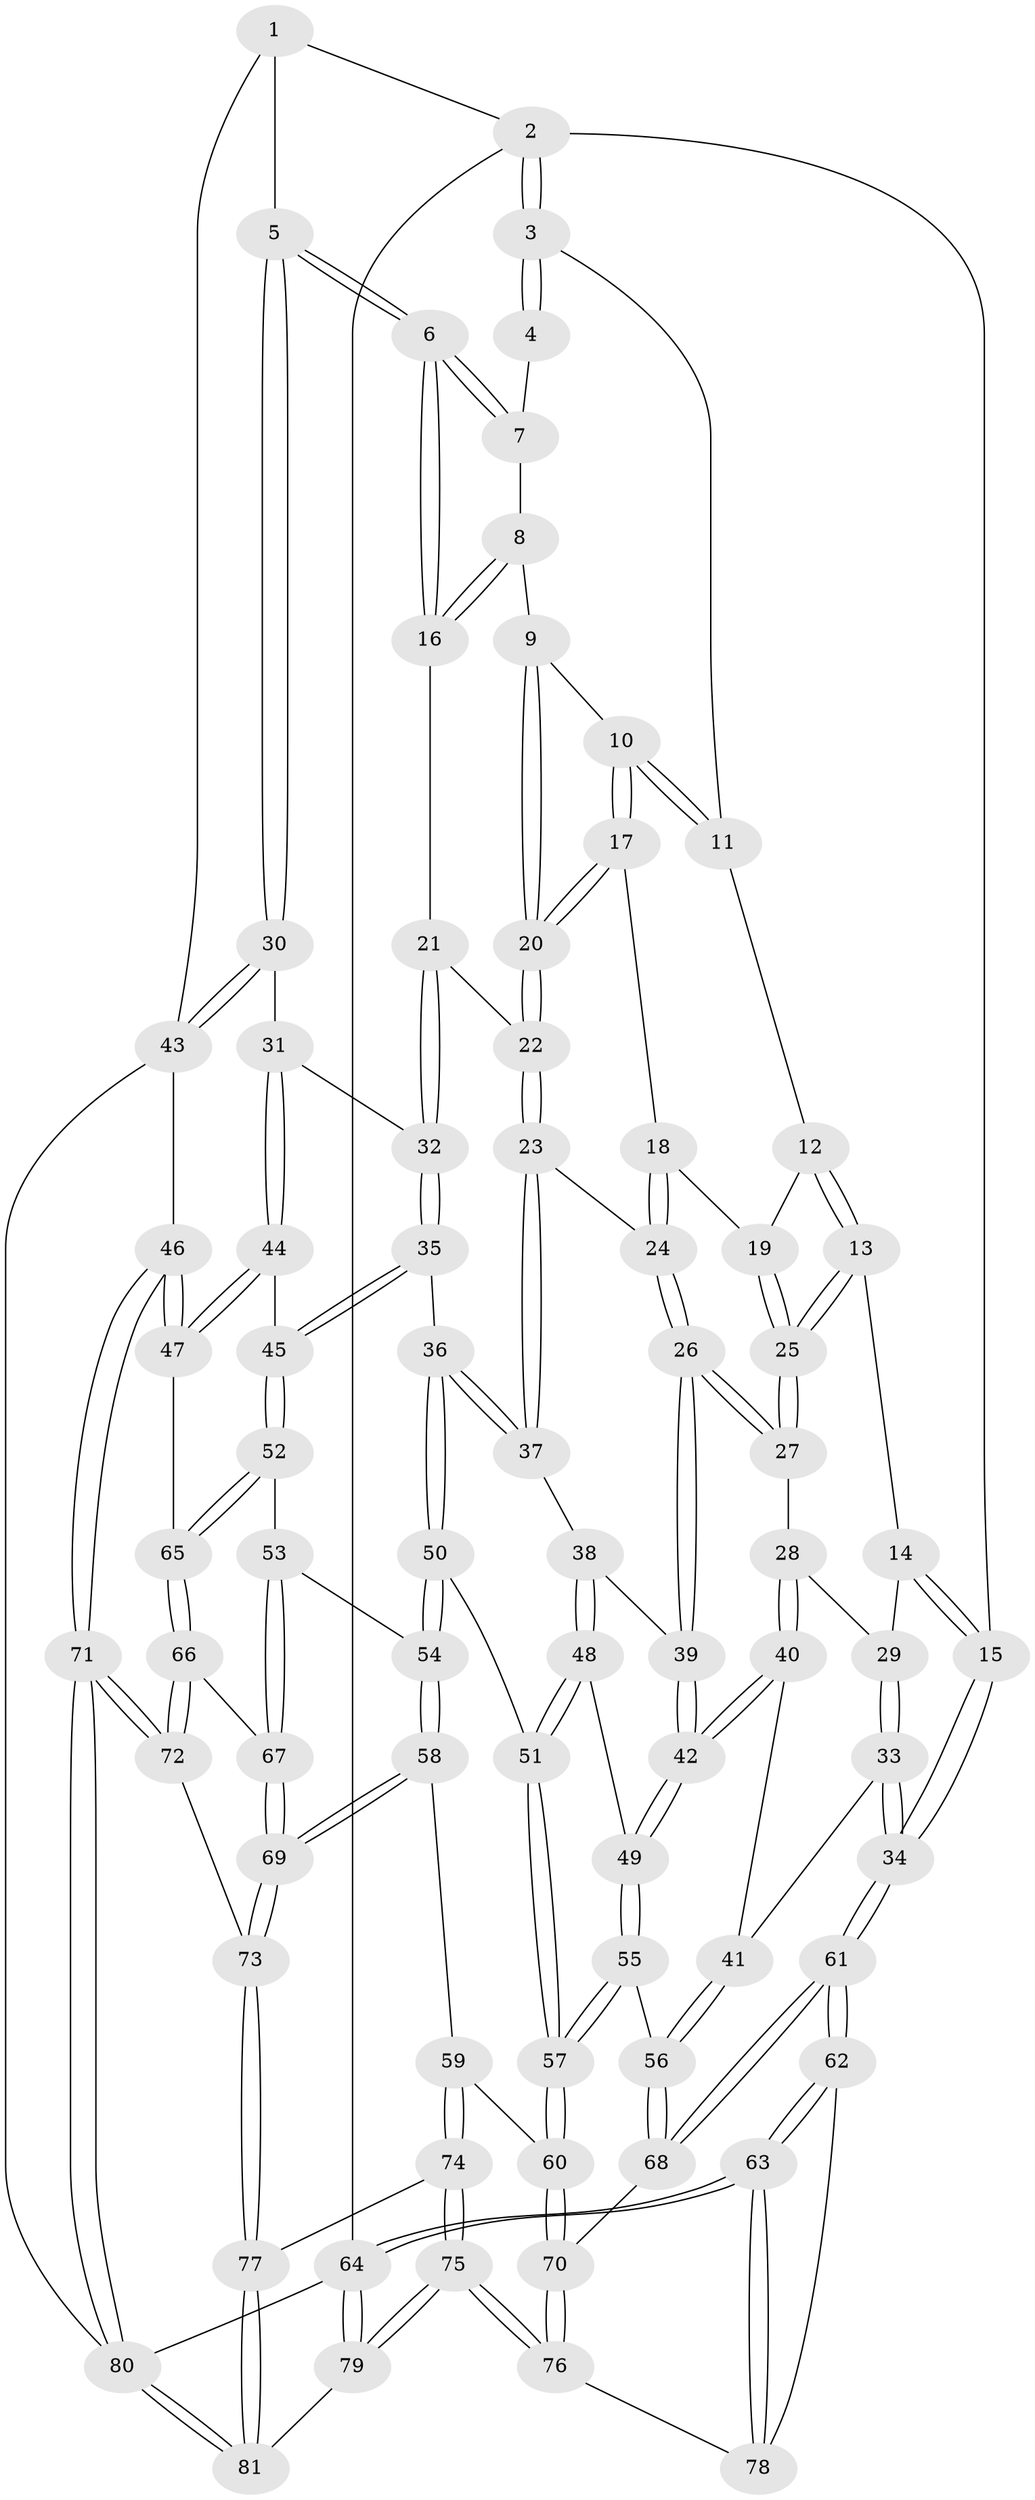 // Generated by graph-tools (version 1.1) at 2025/03/03/09/25 03:03:15]
// undirected, 81 vertices, 199 edges
graph export_dot {
graph [start="1"]
  node [color=gray90,style=filled];
  1 [pos="+1+0"];
  2 [pos="+0+0"];
  3 [pos="+0.28254308857511373+0"];
  4 [pos="+0.7061687738077381+0"];
  5 [pos="+0.9080633606428012+0.2584574506920208"];
  6 [pos="+0.9065940461138112+0.25713309244066"];
  7 [pos="+0.7062213957021236+0"];
  8 [pos="+0.5966996775805197+0.09138384853065822"];
  9 [pos="+0.5625841802811707+0.10879003615822683"];
  10 [pos="+0.35399618257101034+0.06121167479320893"];
  11 [pos="+0.32199024555533207+0"];
  12 [pos="+0.15164797756324114+0.14427638335825496"];
  13 [pos="+0.006008721660133455+0.18999890247432424"];
  14 [pos="+0+0.18939574764729253"];
  15 [pos="+0+0.09594115593637134"];
  16 [pos="+0.7242580232051177+0.20132121134597245"];
  17 [pos="+0.34795004141830127+0.1410544925768884"];
  18 [pos="+0.3277009488186084+0.1881693791378423"];
  19 [pos="+0.29517493378985443+0.22936673172289357"];
  20 [pos="+0.5209403047748259+0.2547177672671453"];
  21 [pos="+0.556014060467806+0.29431605744024025"];
  22 [pos="+0.5280047682375328+0.30068436531607345"];
  23 [pos="+0.5260142847666596+0.30470871309986747"];
  24 [pos="+0.46882055573487197+0.3206800084291359"];
  25 [pos="+0.2620468980158153+0.3096584245907319"];
  26 [pos="+0.35796294296241266+0.3945904115179567"];
  27 [pos="+0.26792031895602736+0.3425419398901828"];
  28 [pos="+0.21324798420811283+0.3930891102333888"];
  29 [pos="+0.09798294891683096+0.35525037938537357"];
  30 [pos="+0.9401306834582435+0.2971209111521115"];
  31 [pos="+0.9211735539445162+0.31390831716408524"];
  32 [pos="+0.8336352608655911+0.3731235745478392"];
  33 [pos="+0+0.5940190397366387"];
  34 [pos="+0+0.6621965340774831"];
  35 [pos="+0.7470719719430142+0.4510793337470008"];
  36 [pos="+0.6525037549887277+0.49542224708616533"];
  37 [pos="+0.5922947125771767+0.47034034896485827"];
  38 [pos="+0.5755577836320268+0.4763453094520594"];
  39 [pos="+0.36409401840831535+0.4141282609709768"];
  40 [pos="+0.15619490366844035+0.5190709131334942"];
  41 [pos="+0.1425724489287518+0.5280341044242575"];
  42 [pos="+0.3645123108593745+0.5623105457178073"];
  43 [pos="+1+0.32773336771071937"];
  44 [pos="+0.8556616230587633+0.6813797309516784"];
  45 [pos="+0.836336144347225+0.6802543222996489"];
  46 [pos="+1+0.7527274032145431"];
  47 [pos="+1+0.7390118367743861"];
  48 [pos="+0.44512320198516614+0.5683753774909743"];
  49 [pos="+0.37008827452539084+0.5710921330538985"];
  50 [pos="+0.6481949354896266+0.5866084905974599"];
  51 [pos="+0.5245194282346204+0.653401805984462"];
  52 [pos="+0.7882398486967259+0.6977378217969944"];
  53 [pos="+0.74446521768652+0.7088114378233746"];
  54 [pos="+0.6987667096906941+0.703298209840443"];
  55 [pos="+0.3376666374280907+0.6977307328607213"];
  56 [pos="+0.318155232412975+0.7139492194875401"];
  57 [pos="+0.5107404903419812+0.7591957739305742"];
  58 [pos="+0.609029812093083+0.7995173335551317"];
  59 [pos="+0.5607685398084524+0.8177003745305966"];
  60 [pos="+0.5124061767193694+0.7614685798809949"];
  61 [pos="+0+0.6975236398274418"];
  62 [pos="+0+0.7257781582716069"];
  63 [pos="+0+1"];
  64 [pos="+0+1"];
  65 [pos="+0.8353270625104761+0.8509400890604528"];
  66 [pos="+0.8198235328802155+0.8655158702801377"];
  67 [pos="+0.7857491379679848+0.8646809873482508"];
  68 [pos="+0.30320653376548384+0.7314246519276478"];
  69 [pos="+0.7433508159482691+0.8906683112593976"];
  70 [pos="+0.30799043692759814+0.8662214553499035"];
  71 [pos="+1+1"];
  72 [pos="+0.8714343166793106+0.947806030101754"];
  73 [pos="+0.7306398292212916+0.9571057501758578"];
  74 [pos="+0.5221600669706095+0.9269755013582287"];
  75 [pos="+0.43641415483193424+1"];
  76 [pos="+0.3075596116992509+0.8782294730263153"];
  77 [pos="+0.7297007603903137+0.9591652460992148"];
  78 [pos="+0.2591454233328024+0.88440428835962"];
  79 [pos="+0.42907045051418025+1"];
  80 [pos="+1+1"];
  81 [pos="+0.7742208737276238+1"];
  1 -- 2;
  1 -- 5;
  1 -- 43;
  2 -- 3;
  2 -- 3;
  2 -- 15;
  2 -- 64;
  3 -- 4;
  3 -- 4;
  3 -- 11;
  4 -- 7;
  5 -- 6;
  5 -- 6;
  5 -- 30;
  5 -- 30;
  6 -- 7;
  6 -- 7;
  6 -- 16;
  6 -- 16;
  7 -- 8;
  8 -- 9;
  8 -- 16;
  8 -- 16;
  9 -- 10;
  9 -- 20;
  9 -- 20;
  10 -- 11;
  10 -- 11;
  10 -- 17;
  10 -- 17;
  11 -- 12;
  12 -- 13;
  12 -- 13;
  12 -- 19;
  13 -- 14;
  13 -- 25;
  13 -- 25;
  14 -- 15;
  14 -- 15;
  14 -- 29;
  15 -- 34;
  15 -- 34;
  16 -- 21;
  17 -- 18;
  17 -- 20;
  17 -- 20;
  18 -- 19;
  18 -- 24;
  18 -- 24;
  19 -- 25;
  19 -- 25;
  20 -- 22;
  20 -- 22;
  21 -- 22;
  21 -- 32;
  21 -- 32;
  22 -- 23;
  22 -- 23;
  23 -- 24;
  23 -- 37;
  23 -- 37;
  24 -- 26;
  24 -- 26;
  25 -- 27;
  25 -- 27;
  26 -- 27;
  26 -- 27;
  26 -- 39;
  26 -- 39;
  27 -- 28;
  28 -- 29;
  28 -- 40;
  28 -- 40;
  29 -- 33;
  29 -- 33;
  30 -- 31;
  30 -- 43;
  30 -- 43;
  31 -- 32;
  31 -- 44;
  31 -- 44;
  32 -- 35;
  32 -- 35;
  33 -- 34;
  33 -- 34;
  33 -- 41;
  34 -- 61;
  34 -- 61;
  35 -- 36;
  35 -- 45;
  35 -- 45;
  36 -- 37;
  36 -- 37;
  36 -- 50;
  36 -- 50;
  37 -- 38;
  38 -- 39;
  38 -- 48;
  38 -- 48;
  39 -- 42;
  39 -- 42;
  40 -- 41;
  40 -- 42;
  40 -- 42;
  41 -- 56;
  41 -- 56;
  42 -- 49;
  42 -- 49;
  43 -- 46;
  43 -- 80;
  44 -- 45;
  44 -- 47;
  44 -- 47;
  45 -- 52;
  45 -- 52;
  46 -- 47;
  46 -- 47;
  46 -- 71;
  46 -- 71;
  47 -- 65;
  48 -- 49;
  48 -- 51;
  48 -- 51;
  49 -- 55;
  49 -- 55;
  50 -- 51;
  50 -- 54;
  50 -- 54;
  51 -- 57;
  51 -- 57;
  52 -- 53;
  52 -- 65;
  52 -- 65;
  53 -- 54;
  53 -- 67;
  53 -- 67;
  54 -- 58;
  54 -- 58;
  55 -- 56;
  55 -- 57;
  55 -- 57;
  56 -- 68;
  56 -- 68;
  57 -- 60;
  57 -- 60;
  58 -- 59;
  58 -- 69;
  58 -- 69;
  59 -- 60;
  59 -- 74;
  59 -- 74;
  60 -- 70;
  60 -- 70;
  61 -- 62;
  61 -- 62;
  61 -- 68;
  61 -- 68;
  62 -- 63;
  62 -- 63;
  62 -- 78;
  63 -- 64;
  63 -- 64;
  63 -- 78;
  63 -- 78;
  64 -- 79;
  64 -- 79;
  64 -- 80;
  65 -- 66;
  65 -- 66;
  66 -- 67;
  66 -- 72;
  66 -- 72;
  67 -- 69;
  67 -- 69;
  68 -- 70;
  69 -- 73;
  69 -- 73;
  70 -- 76;
  70 -- 76;
  71 -- 72;
  71 -- 72;
  71 -- 80;
  71 -- 80;
  72 -- 73;
  73 -- 77;
  73 -- 77;
  74 -- 75;
  74 -- 75;
  74 -- 77;
  75 -- 76;
  75 -- 76;
  75 -- 79;
  75 -- 79;
  76 -- 78;
  77 -- 81;
  77 -- 81;
  79 -- 81;
  80 -- 81;
  80 -- 81;
}
